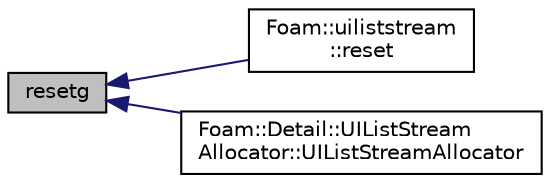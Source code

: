 digraph "resetg"
{
  bgcolor="transparent";
  edge [fontname="Helvetica",fontsize="10",labelfontname="Helvetica",labelfontsize="10"];
  node [fontname="Helvetica",fontsize="10",shape=record];
  rankdir="LR";
  Node1 [label="resetg",height=0.2,width=0.4,color="black", fillcolor="grey75", style="filled" fontcolor="black"];
  Node1 -> Node2 [dir="back",color="midnightblue",fontsize="10",style="solid",fontname="Helvetica"];
  Node2 [label="Foam::uiliststream\l::reset",height=0.2,width=0.4,color="black",URL="$classFoam_1_1uiliststream.html#aaeba76dc5a4a3d6a4d162920f87c2e60",tooltip="Reset buffer pointers. "];
  Node1 -> Node3 [dir="back",color="midnightblue",fontsize="10",style="solid",fontname="Helvetica"];
  Node3 [label="Foam::Detail::UIListStream\lAllocator::UIListStreamAllocator",height=0.2,width=0.4,color="black",URL="$classFoam_1_1Detail_1_1UIListStreamAllocator.html#a984708ca5875d78d1d3c86bbb49034ca",tooltip="Construct for character array and number of bytes. "];
}

